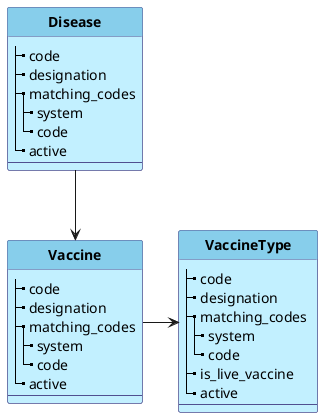 @startuml
skinparam linetype ortho
'skinparam linetype polyline
hide circle
hide stereotype

'!pragma layout smetana

skinparam class<<MD>> {
 BorderColor DarkSlateGray
 BackgroundColor WhiteSmoke
 HeaderBackgroundColor #909090
}

skinparam class<<TM>> {
 BorderColor #505090
 BackgroundColor APPLICATION
 HeaderBackgroundColor SkyBlue
}


class "**Disease**" as D <<TM>>{
  |_ code
  |_ designation
  |_ matching_codes  
    |_ system
    |_ code   
  |_ active
  --
}

class "**Vaccine**"  as V <<TM>>{
  |_ code
  |_ designation
  |_ matching_codes  
    |_ system
    |_ code 
  |_ active
  --
}

class "**VaccineType**" as VT<<TM>>{
  |_ code
  |_ designation
  |_ matching_codes   
    |_ system
    |_ code 
  |_ is_live_vaccine
  |_ active
  --
}

D -d-> V
V -r-> VT: "             "



@enduml



